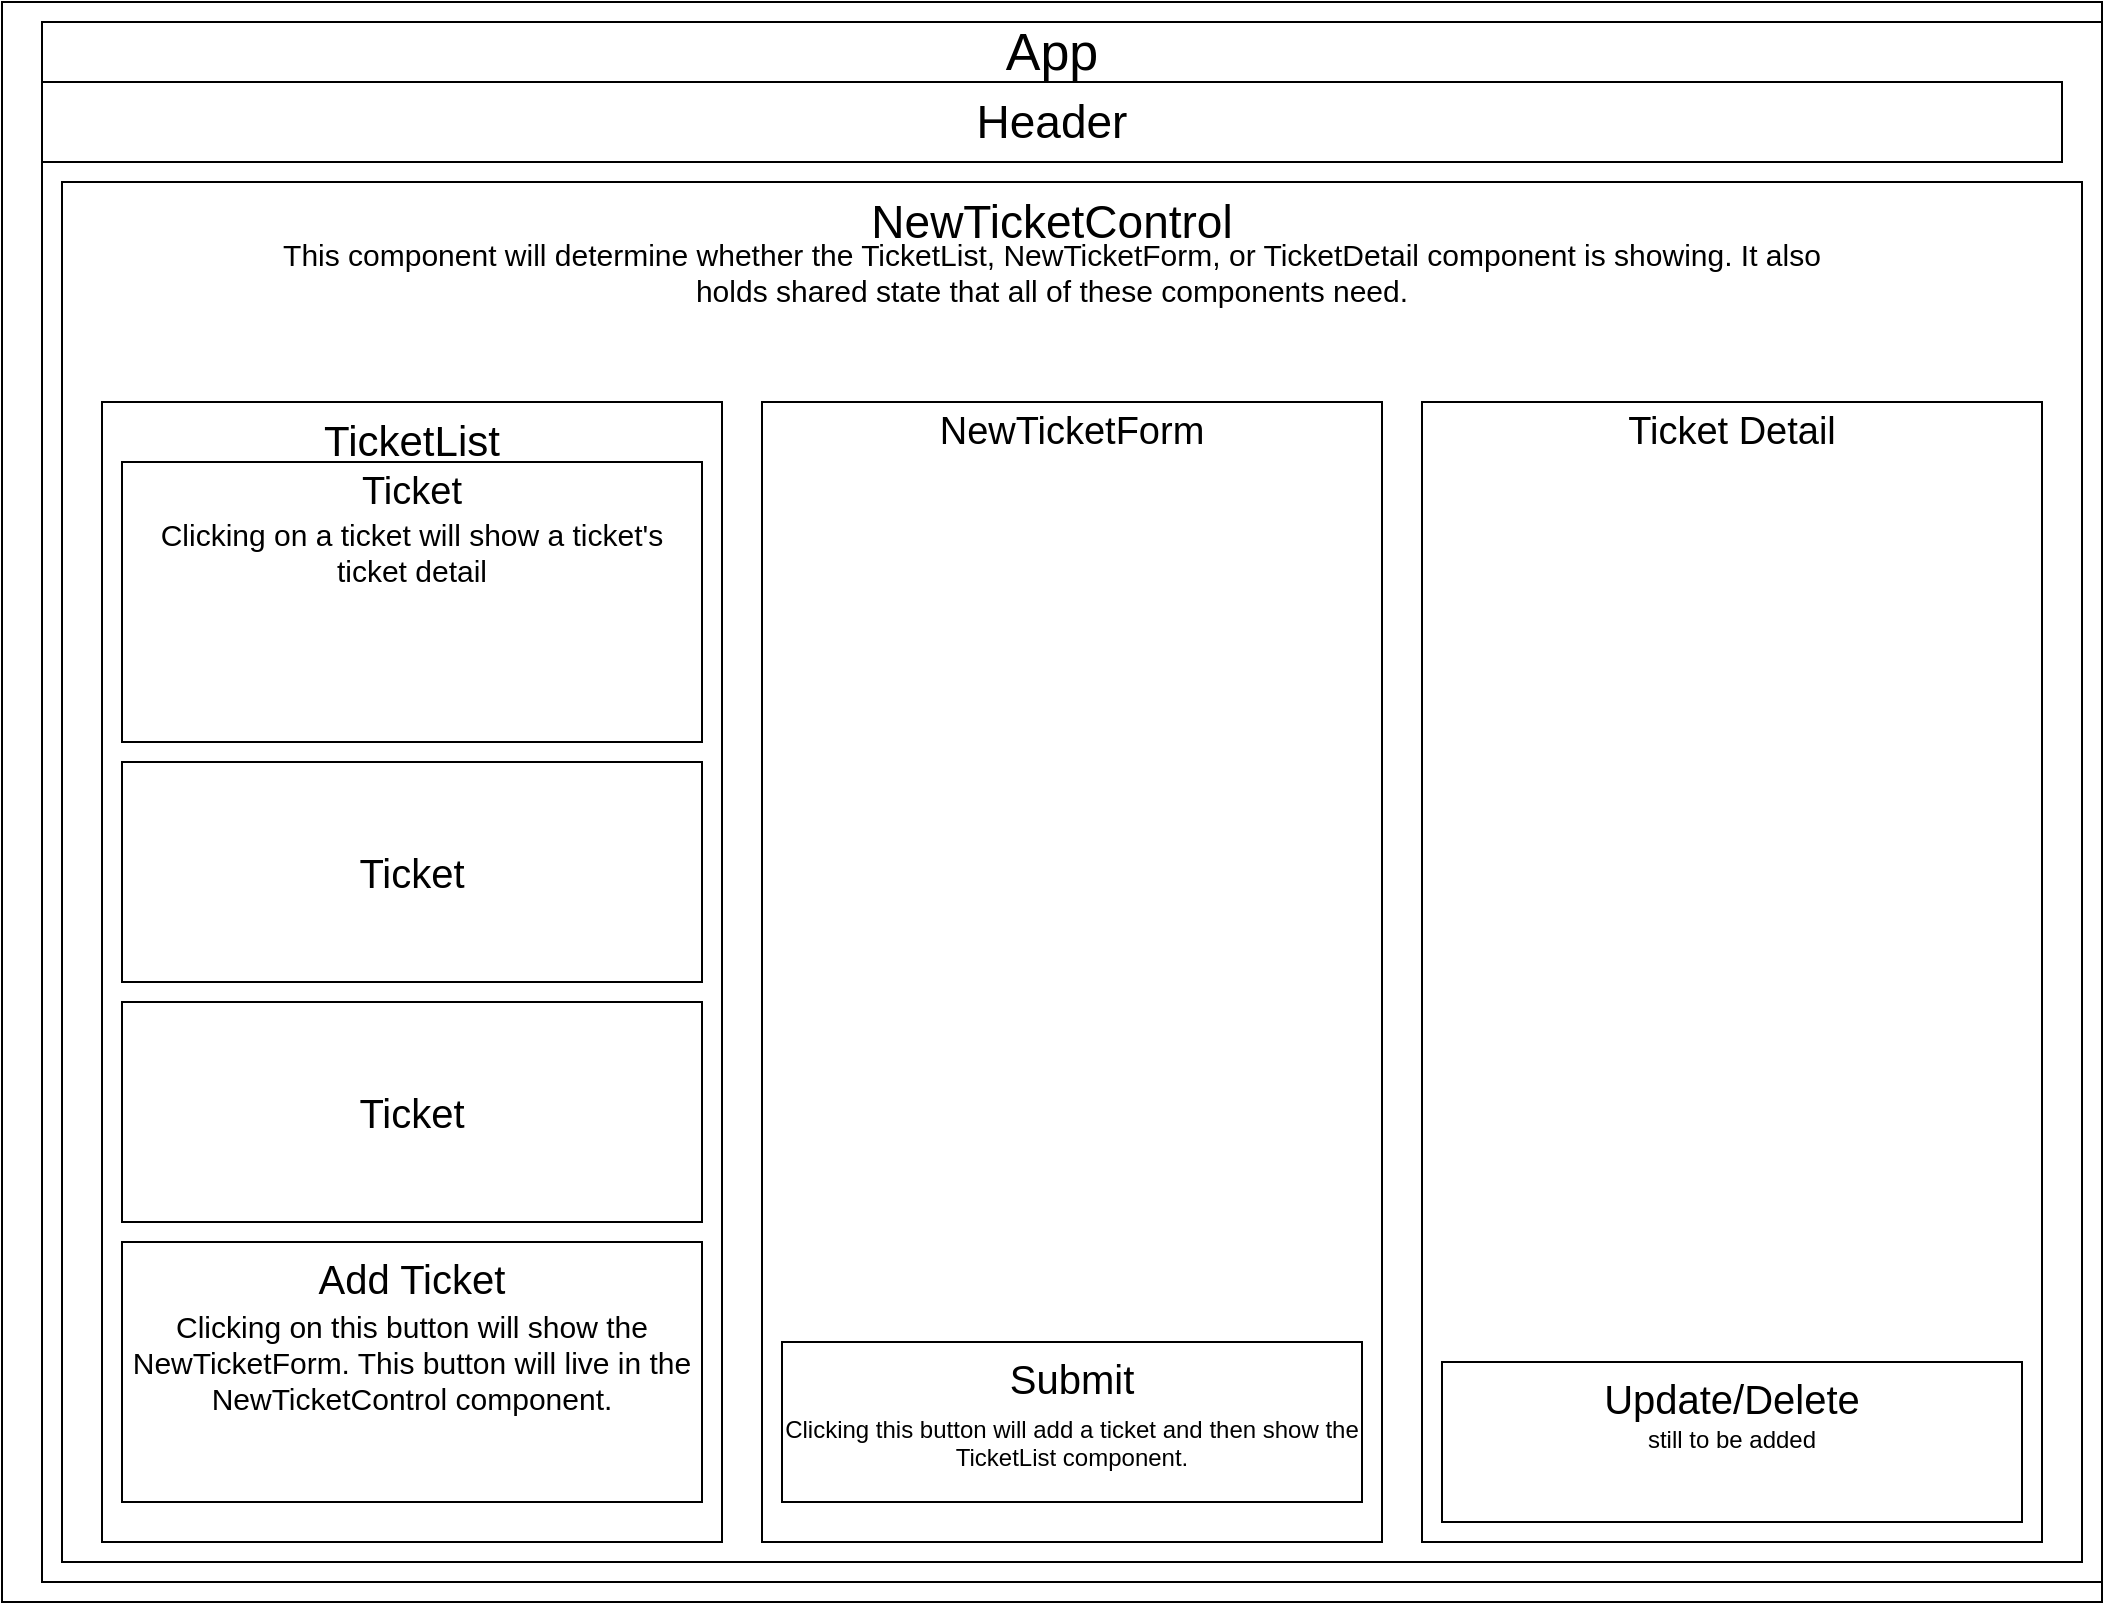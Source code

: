 <mxfile version="16.5.2" type="device"><diagram id="ed7RypkFVdPS1Jcrfxkl" name="Page-1"><mxGraphModel dx="1417" dy="639" grid="1" gridSize="10" guides="1" tooltips="1" connect="1" arrows="1" fold="1" page="1" pageScale="1" pageWidth="850" pageHeight="1100" math="0" shadow="0"><root><mxCell id="0"/><mxCell id="1" parent="0"/><mxCell id="Ollo67C1GjHtpkdoTcAn-1" value="" style="rounded=0;whiteSpace=wrap;html=1;" vertex="1" parent="1"><mxGeometry x="10" y="40" width="1050" height="800" as="geometry"/></mxCell><mxCell id="Ollo67C1GjHtpkdoTcAn-9" value="" style="rounded=0;whiteSpace=wrap;html=1;strokeWidth=1;fillColor=none;" vertex="1" parent="1"><mxGeometry x="30" y="50" width="1030" height="780" as="geometry"/></mxCell><mxCell id="Ollo67C1GjHtpkdoTcAn-10" value="Header" style="rounded=0;whiteSpace=wrap;html=1;strokeWidth=1;fontSize=23;" vertex="1" parent="1"><mxGeometry x="30" y="80" width="1010" height="40" as="geometry"/></mxCell><mxCell id="Ollo67C1GjHtpkdoTcAn-11" value="" style="rounded=0;whiteSpace=wrap;html=1;strokeWidth=1;fillColor=none;" vertex="1" parent="1"><mxGeometry x="40" y="130" width="1010" height="690" as="geometry"/></mxCell><mxCell id="Ollo67C1GjHtpkdoTcAn-12" value="App" style="rounded=0;whiteSpace=wrap;html=1;strokeWidth=1;fillColor=none;fontSize=26;strokeColor=none;" vertex="1" parent="1"><mxGeometry x="475" y="50" width="120" height="30" as="geometry"/></mxCell><mxCell id="Ollo67C1GjHtpkdoTcAn-13" value="NewTicketControl" style="rounded=0;whiteSpace=wrap;html=1;fontSize=23;strokeWidth=1;fillColor=none;strokeColor=none;" vertex="1" parent="1"><mxGeometry x="140" y="130" width="790" height="40" as="geometry"/></mxCell><mxCell id="Ollo67C1GjHtpkdoTcAn-14" value="This component will determine whether the TicketList, NewTicketForm, or TicketDetail component is showing. It also holds shared state that all of these components need." style="rounded=0;whiteSpace=wrap;html=1;fontSize=15;strokeWidth=1;fillColor=none;strokeColor=none;" vertex="1" parent="1"><mxGeometry x="135" y="150" width="800" height="50" as="geometry"/></mxCell><mxCell id="Ollo67C1GjHtpkdoTcAn-16" value="TicketList" style="rounded=0;whiteSpace=wrap;html=1;fontSize=21;strokeWidth=1;fillColor=none;labelPosition=center;verticalLabelPosition=middle;align=center;verticalAlign=top;" vertex="1" parent="1"><mxGeometry x="60" y="240" width="310" height="570" as="geometry"/></mxCell><mxCell id="Ollo67C1GjHtpkdoTcAn-17" value="" style="rounded=0;whiteSpace=wrap;html=1;fontSize=15;strokeWidth=1;fillColor=none;" vertex="1" parent="1"><mxGeometry x="390" y="240" width="310" height="570" as="geometry"/></mxCell><mxCell id="Ollo67C1GjHtpkdoTcAn-18" value="" style="rounded=0;whiteSpace=wrap;html=1;fontSize=15;strokeWidth=1;fillColor=none;" vertex="1" parent="1"><mxGeometry x="720" y="240" width="310" height="570" as="geometry"/></mxCell><mxCell id="Ollo67C1GjHtpkdoTcAn-19" value="" style="rounded=0;whiteSpace=wrap;html=1;fontSize=20;strokeWidth=1;fillColor=none;verticalAlign=middle;labelPosition=center;verticalLabelPosition=middle;align=center;" vertex="1" parent="1"><mxGeometry x="70" y="270" width="290" height="140" as="geometry"/></mxCell><mxCell id="Ollo67C1GjHtpkdoTcAn-20" value="Ticket" style="text;html=1;strokeColor=none;fillColor=none;align=center;verticalAlign=middle;whiteSpace=wrap;rounded=0;fontSize=19;" vertex="1" parent="1"><mxGeometry x="185" y="270" width="60" height="30" as="geometry"/></mxCell><mxCell id="Ollo67C1GjHtpkdoTcAn-21" value="Clicking on a ticket will show a ticket's ticket detail" style="text;html=1;strokeColor=none;fillColor=none;align=center;verticalAlign=middle;whiteSpace=wrap;rounded=0;fontSize=15;" vertex="1" parent="1"><mxGeometry x="70" y="300" width="290" height="30" as="geometry"/></mxCell><mxCell id="Ollo67C1GjHtpkdoTcAn-23" value="NewTicketForm" style="text;html=1;strokeColor=none;fillColor=none;align=center;verticalAlign=middle;whiteSpace=wrap;rounded=0;fontSize=19;" vertex="1" parent="1"><mxGeometry x="390" y="240" width="310" height="30" as="geometry"/></mxCell><mxCell id="Ollo67C1GjHtpkdoTcAn-24" value="Ticket Detail" style="text;html=1;strokeColor=none;fillColor=none;align=center;verticalAlign=middle;whiteSpace=wrap;rounded=0;fontSize=19;" vertex="1" parent="1"><mxGeometry x="720" y="240" width="310" height="30" as="geometry"/></mxCell><mxCell id="Ollo67C1GjHtpkdoTcAn-25" value="Ticket" style="rounded=0;whiteSpace=wrap;html=1;fontSize=20;strokeWidth=1;fillColor=none;verticalAlign=middle;labelPosition=center;verticalLabelPosition=middle;align=center;" vertex="1" parent="1"><mxGeometry x="70" y="420" width="290" height="110" as="geometry"/></mxCell><mxCell id="Ollo67C1GjHtpkdoTcAn-26" value="Ticket" style="rounded=0;whiteSpace=wrap;html=1;fontSize=20;strokeWidth=1;fillColor=none;verticalAlign=middle;labelPosition=center;verticalLabelPosition=middle;align=center;" vertex="1" parent="1"><mxGeometry x="70" y="540" width="290" height="110" as="geometry"/></mxCell><mxCell id="Ollo67C1GjHtpkdoTcAn-27" value="Add Ticket" style="rounded=0;whiteSpace=wrap;html=1;fontSize=20;strokeWidth=1;fillColor=none;verticalAlign=top;labelPosition=center;verticalLabelPosition=middle;align=center;" vertex="1" parent="1"><mxGeometry x="70" y="660" width="290" height="130" as="geometry"/></mxCell><mxCell id="Ollo67C1GjHtpkdoTcAn-28" value="Clicking on this button will show the NewTicketForm. This button will live in the NewTicketControl component." style="text;html=1;strokeColor=none;fillColor=none;align=center;verticalAlign=middle;whiteSpace=wrap;rounded=0;fontSize=15;" vertex="1" parent="1"><mxGeometry x="70" y="690" width="290" height="60" as="geometry"/></mxCell><mxCell id="Ollo67C1GjHtpkdoTcAn-29" value="Submit" style="rounded=0;whiteSpace=wrap;html=1;fontSize=20;strokeWidth=1;fillColor=none;verticalAlign=top;" vertex="1" parent="1"><mxGeometry x="400" y="710" width="290" height="80" as="geometry"/></mxCell><mxCell id="Ollo67C1GjHtpkdoTcAn-30" value="Clicking this button will add a ticket and then show the TicketList component." style="text;html=1;strokeColor=none;fillColor=none;align=center;verticalAlign=top;whiteSpace=wrap;rounded=0;fontSize=12;" vertex="1" parent="1"><mxGeometry x="400" y="740" width="290" height="40" as="geometry"/></mxCell><mxCell id="Ollo67C1GjHtpkdoTcAn-31" value="Update/Delete" style="rounded=0;whiteSpace=wrap;html=1;fontSize=20;strokeWidth=1;fillColor=none;verticalAlign=top;" vertex="1" parent="1"><mxGeometry x="730" y="720" width="290" height="80" as="geometry"/></mxCell><mxCell id="Ollo67C1GjHtpkdoTcAn-32" value="still to be added" style="text;html=1;strokeColor=none;fillColor=none;align=center;verticalAlign=top;whiteSpace=wrap;rounded=0;fontSize=12;" vertex="1" parent="1"><mxGeometry x="730" y="745" width="290" height="55" as="geometry"/></mxCell></root></mxGraphModel></diagram></mxfile>